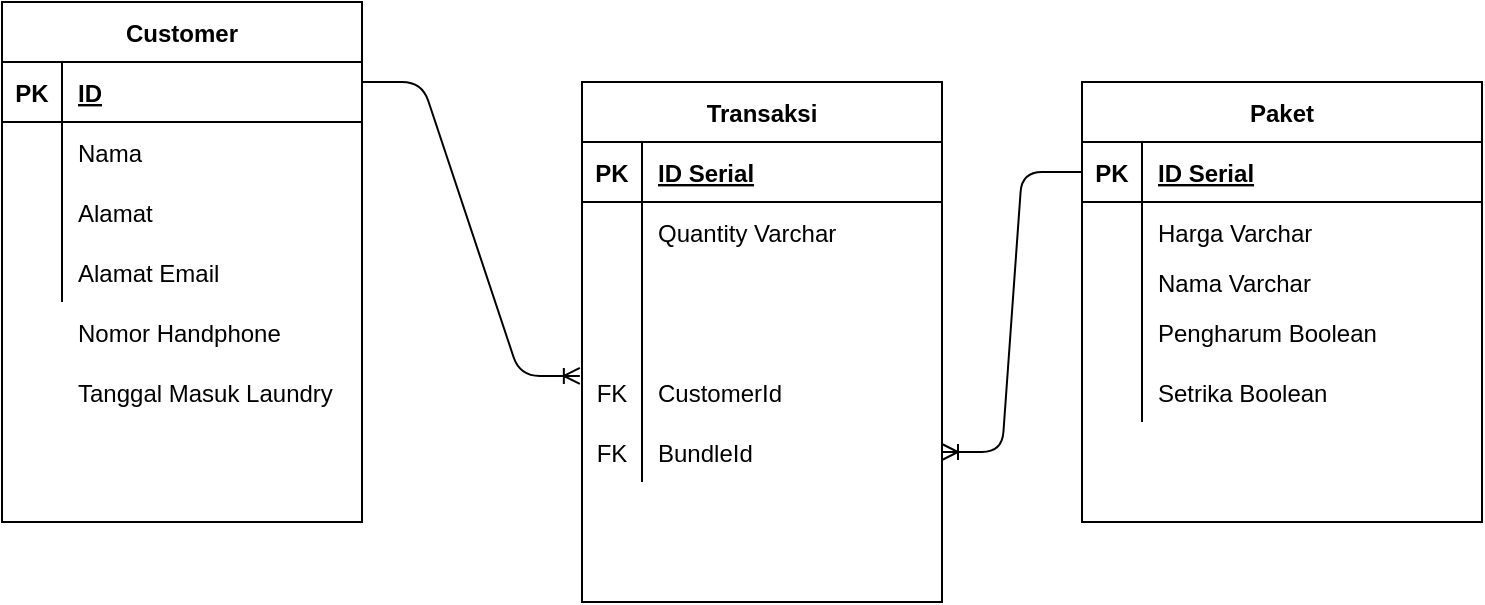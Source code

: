 <mxfile version="14.5.8"><diagram id="WyfmuF-nqirzQjlEd5Px" name="Page-1"><mxGraphModel dx="1422" dy="830" grid="1" gridSize="10" guides="1" tooltips="1" connect="1" arrows="1" fold="1" page="1" pageScale="1" pageWidth="850" pageHeight="1100" math="0" shadow="0"><root><mxCell id="0"/><mxCell id="1" parent="0"/><mxCell id="EasOw6qHpxR1is89uQfp-1" value="Customer" style="shape=table;startSize=30;container=1;collapsible=1;childLayout=tableLayout;fixedRows=1;rowLines=0;fontStyle=1;align=center;resizeLast=1;" vertex="1" parent="1"><mxGeometry x="20" y="220" width="180" height="260" as="geometry"/></mxCell><mxCell id="EasOw6qHpxR1is89uQfp-2" value="" style="shape=partialRectangle;collapsible=0;dropTarget=0;pointerEvents=0;fillColor=none;top=0;left=0;bottom=1;right=0;points=[[0,0.5],[1,0.5]];portConstraint=eastwest;" vertex="1" parent="EasOw6qHpxR1is89uQfp-1"><mxGeometry y="30" width="180" height="30" as="geometry"/></mxCell><mxCell id="EasOw6qHpxR1is89uQfp-3" value="PK" style="shape=partialRectangle;connectable=0;fillColor=none;top=0;left=0;bottom=0;right=0;fontStyle=1;overflow=hidden;" vertex="1" parent="EasOw6qHpxR1is89uQfp-2"><mxGeometry width="30" height="30" as="geometry"/></mxCell><mxCell id="EasOw6qHpxR1is89uQfp-4" value="ID" style="shape=partialRectangle;connectable=0;fillColor=none;top=0;left=0;bottom=0;right=0;align=left;spacingLeft=6;fontStyle=5;overflow=hidden;" vertex="1" parent="EasOw6qHpxR1is89uQfp-2"><mxGeometry x="30" width="150" height="30" as="geometry"/></mxCell><mxCell id="EasOw6qHpxR1is89uQfp-5" value="" style="shape=partialRectangle;collapsible=0;dropTarget=0;pointerEvents=0;fillColor=none;top=0;left=0;bottom=0;right=0;points=[[0,0.5],[1,0.5]];portConstraint=eastwest;" vertex="1" parent="EasOw6qHpxR1is89uQfp-1"><mxGeometry y="60" width="180" height="30" as="geometry"/></mxCell><mxCell id="EasOw6qHpxR1is89uQfp-6" value="" style="shape=partialRectangle;connectable=0;fillColor=none;top=0;left=0;bottom=0;right=0;editable=1;overflow=hidden;" vertex="1" parent="EasOw6qHpxR1is89uQfp-5"><mxGeometry width="30" height="30" as="geometry"/></mxCell><mxCell id="EasOw6qHpxR1is89uQfp-7" value="Nama" style="shape=partialRectangle;connectable=0;fillColor=none;top=0;left=0;bottom=0;right=0;align=left;spacingLeft=6;overflow=hidden;" vertex="1" parent="EasOw6qHpxR1is89uQfp-5"><mxGeometry x="30" width="150" height="30" as="geometry"/></mxCell><mxCell id="EasOw6qHpxR1is89uQfp-8" value="" style="shape=partialRectangle;collapsible=0;dropTarget=0;pointerEvents=0;fillColor=none;top=0;left=0;bottom=0;right=0;points=[[0,0.5],[1,0.5]];portConstraint=eastwest;" vertex="1" parent="EasOw6qHpxR1is89uQfp-1"><mxGeometry y="90" width="180" height="30" as="geometry"/></mxCell><mxCell id="EasOw6qHpxR1is89uQfp-9" value="" style="shape=partialRectangle;connectable=0;fillColor=none;top=0;left=0;bottom=0;right=0;editable=1;overflow=hidden;" vertex="1" parent="EasOw6qHpxR1is89uQfp-8"><mxGeometry width="30" height="30" as="geometry"/></mxCell><mxCell id="EasOw6qHpxR1is89uQfp-10" value="Alamat" style="shape=partialRectangle;connectable=0;fillColor=none;top=0;left=0;bottom=0;right=0;align=left;spacingLeft=6;overflow=hidden;" vertex="1" parent="EasOw6qHpxR1is89uQfp-8"><mxGeometry x="30" width="150" height="30" as="geometry"/></mxCell><mxCell id="EasOw6qHpxR1is89uQfp-11" value="" style="shape=partialRectangle;collapsible=0;dropTarget=0;pointerEvents=0;fillColor=none;top=0;left=0;bottom=0;right=0;points=[[0,0.5],[1,0.5]];portConstraint=eastwest;" vertex="1" parent="EasOw6qHpxR1is89uQfp-1"><mxGeometry y="120" width="180" height="30" as="geometry"/></mxCell><mxCell id="EasOw6qHpxR1is89uQfp-12" value="" style="shape=partialRectangle;connectable=0;fillColor=none;top=0;left=0;bottom=0;right=0;editable=1;overflow=hidden;" vertex="1" parent="EasOw6qHpxR1is89uQfp-11"><mxGeometry width="30" height="30" as="geometry"/></mxCell><mxCell id="EasOw6qHpxR1is89uQfp-13" value="Alamat Email" style="shape=partialRectangle;connectable=0;fillColor=none;top=0;left=0;bottom=0;right=0;align=left;spacingLeft=6;overflow=hidden;" vertex="1" parent="EasOw6qHpxR1is89uQfp-11"><mxGeometry x="30" width="150" height="30" as="geometry"/></mxCell><mxCell id="EasOw6qHpxR1is89uQfp-14" value="Transaksi" style="shape=table;startSize=30;container=1;collapsible=1;childLayout=tableLayout;fixedRows=1;rowLines=0;fontStyle=1;align=center;resizeLast=1;" vertex="1" parent="1"><mxGeometry x="310" y="260" width="180" height="260" as="geometry"/></mxCell><mxCell id="EasOw6qHpxR1is89uQfp-15" value="" style="shape=partialRectangle;collapsible=0;dropTarget=0;pointerEvents=0;fillColor=none;top=0;left=0;bottom=1;right=0;points=[[0,0.5],[1,0.5]];portConstraint=eastwest;" vertex="1" parent="EasOw6qHpxR1is89uQfp-14"><mxGeometry y="30" width="180" height="30" as="geometry"/></mxCell><mxCell id="EasOw6qHpxR1is89uQfp-16" value="PK" style="shape=partialRectangle;connectable=0;fillColor=none;top=0;left=0;bottom=0;right=0;fontStyle=1;overflow=hidden;" vertex="1" parent="EasOw6qHpxR1is89uQfp-15"><mxGeometry width="30" height="30" as="geometry"/></mxCell><mxCell id="EasOw6qHpxR1is89uQfp-17" value="ID Serial" style="shape=partialRectangle;connectable=0;fillColor=none;top=0;left=0;bottom=0;right=0;align=left;spacingLeft=6;fontStyle=5;overflow=hidden;" vertex="1" parent="EasOw6qHpxR1is89uQfp-15"><mxGeometry x="30" width="150" height="30" as="geometry"/></mxCell><mxCell id="EasOw6qHpxR1is89uQfp-18" value="" style="shape=partialRectangle;collapsible=0;dropTarget=0;pointerEvents=0;fillColor=none;top=0;left=0;bottom=0;right=0;points=[[0,0.5],[1,0.5]];portConstraint=eastwest;" vertex="1" parent="EasOw6qHpxR1is89uQfp-14"><mxGeometry y="60" width="180" height="30" as="geometry"/></mxCell><mxCell id="EasOw6qHpxR1is89uQfp-19" value="" style="shape=partialRectangle;connectable=0;fillColor=none;top=0;left=0;bottom=0;right=0;editable=1;overflow=hidden;" vertex="1" parent="EasOw6qHpxR1is89uQfp-18"><mxGeometry width="30" height="30" as="geometry"/></mxCell><mxCell id="EasOw6qHpxR1is89uQfp-20" value="" style="shape=partialRectangle;connectable=0;fillColor=none;top=0;left=0;bottom=0;right=0;align=left;spacingLeft=6;overflow=hidden;" vertex="1" parent="EasOw6qHpxR1is89uQfp-18"><mxGeometry x="30" width="150" height="30" as="geometry"/></mxCell><mxCell id="EasOw6qHpxR1is89uQfp-21" value="" style="shape=partialRectangle;collapsible=0;dropTarget=0;pointerEvents=0;fillColor=none;top=0;left=0;bottom=0;right=0;points=[[0,0.5],[1,0.5]];portConstraint=eastwest;" vertex="1" parent="EasOw6qHpxR1is89uQfp-14"><mxGeometry y="90" width="180" height="20" as="geometry"/></mxCell><mxCell id="EasOw6qHpxR1is89uQfp-22" value="" style="shape=partialRectangle;connectable=0;fillColor=none;top=0;left=0;bottom=0;right=0;editable=1;overflow=hidden;" vertex="1" parent="EasOw6qHpxR1is89uQfp-21"><mxGeometry width="30" height="20" as="geometry"/></mxCell><mxCell id="EasOw6qHpxR1is89uQfp-23" value="" style="shape=partialRectangle;connectable=0;fillColor=none;top=0;left=0;bottom=0;right=0;align=left;spacingLeft=6;overflow=hidden;" vertex="1" parent="EasOw6qHpxR1is89uQfp-21"><mxGeometry x="30" width="150" height="20" as="geometry"/></mxCell><mxCell id="EasOw6qHpxR1is89uQfp-24" value="" style="shape=partialRectangle;collapsible=0;dropTarget=0;pointerEvents=0;fillColor=none;top=0;left=0;bottom=0;right=0;points=[[0,0.5],[1,0.5]];portConstraint=eastwest;" vertex="1" parent="EasOw6qHpxR1is89uQfp-14"><mxGeometry y="110" width="180" height="30" as="geometry"/></mxCell><mxCell id="EasOw6qHpxR1is89uQfp-25" value="" style="shape=partialRectangle;connectable=0;fillColor=none;top=0;left=0;bottom=0;right=0;editable=1;overflow=hidden;" vertex="1" parent="EasOw6qHpxR1is89uQfp-24"><mxGeometry width="30" height="30" as="geometry"/></mxCell><mxCell id="EasOw6qHpxR1is89uQfp-26" value="" style="shape=partialRectangle;connectable=0;fillColor=none;top=0;left=0;bottom=0;right=0;align=left;spacingLeft=6;overflow=hidden;" vertex="1" parent="EasOw6qHpxR1is89uQfp-24"><mxGeometry x="30" width="150" height="30" as="geometry"/></mxCell><mxCell id="EasOw6qHpxR1is89uQfp-44" value="" style="shape=partialRectangle;collapsible=0;dropTarget=0;pointerEvents=0;fillColor=none;top=0;left=0;bottom=0;right=0;points=[[0,0.5],[1,0.5]];portConstraint=eastwest;" vertex="1" parent="EasOw6qHpxR1is89uQfp-14"><mxGeometry y="140" width="180" height="30" as="geometry"/></mxCell><mxCell id="EasOw6qHpxR1is89uQfp-45" value="FK" style="shape=partialRectangle;connectable=0;fillColor=none;top=0;left=0;bottom=0;right=0;fontStyle=0;overflow=hidden;" vertex="1" parent="EasOw6qHpxR1is89uQfp-44"><mxGeometry width="30" height="30" as="geometry"/></mxCell><mxCell id="EasOw6qHpxR1is89uQfp-46" value="CustomerId" style="shape=partialRectangle;connectable=0;fillColor=none;top=0;left=0;bottom=0;right=0;align=left;spacingLeft=6;fontStyle=0;overflow=hidden;" vertex="1" parent="EasOw6qHpxR1is89uQfp-44"><mxGeometry x="30" width="150" height="30" as="geometry"/></mxCell><mxCell id="EasOw6qHpxR1is89uQfp-49" value="" style="shape=partialRectangle;collapsible=0;dropTarget=0;pointerEvents=0;fillColor=none;top=0;left=0;bottom=0;right=0;points=[[0,0.5],[1,0.5]];portConstraint=eastwest;" vertex="1" parent="EasOw6qHpxR1is89uQfp-14"><mxGeometry y="170" width="180" height="30" as="geometry"/></mxCell><mxCell id="EasOw6qHpxR1is89uQfp-50" value="FK" style="shape=partialRectangle;connectable=0;fillColor=none;top=0;left=0;bottom=0;right=0;fontStyle=0;overflow=hidden;" vertex="1" parent="EasOw6qHpxR1is89uQfp-49"><mxGeometry width="30" height="30" as="geometry"/></mxCell><mxCell id="EasOw6qHpxR1is89uQfp-51" value="BundleId" style="shape=partialRectangle;connectable=0;fillColor=none;top=0;left=0;bottom=0;right=0;align=left;spacingLeft=6;fontStyle=0;overflow=hidden;" vertex="1" parent="EasOw6qHpxR1is89uQfp-49"><mxGeometry x="30" width="150" height="30" as="geometry"/></mxCell><mxCell id="EasOw6qHpxR1is89uQfp-27" value="Nomor Handphone" style="shape=partialRectangle;connectable=0;fillColor=none;top=0;left=0;bottom=0;right=0;align=left;spacingLeft=6;overflow=hidden;" vertex="1" parent="1"><mxGeometry x="50" y="370" width="150" height="30" as="geometry"/></mxCell><mxCell id="EasOw6qHpxR1is89uQfp-28" value="Tanggal Masuk Laundry" style="shape=partialRectangle;connectable=0;fillColor=none;top=0;left=0;bottom=0;right=0;align=left;spacingLeft=6;overflow=hidden;" vertex="1" parent="1"><mxGeometry x="50" y="400" width="150" height="30" as="geometry"/></mxCell><mxCell id="EasOw6qHpxR1is89uQfp-30" value="Paket" style="shape=table;startSize=30;container=1;collapsible=1;childLayout=tableLayout;fixedRows=1;rowLines=0;fontStyle=1;align=center;resizeLast=1;" vertex="1" parent="1"><mxGeometry x="560" y="260" width="200" height="220" as="geometry"/></mxCell><mxCell id="EasOw6qHpxR1is89uQfp-31" value="" style="shape=partialRectangle;collapsible=0;dropTarget=0;pointerEvents=0;fillColor=none;top=0;left=0;bottom=1;right=0;points=[[0,0.5],[1,0.5]];portConstraint=eastwest;" vertex="1" parent="EasOw6qHpxR1is89uQfp-30"><mxGeometry y="30" width="200" height="30" as="geometry"/></mxCell><mxCell id="EasOw6qHpxR1is89uQfp-32" value="PK" style="shape=partialRectangle;connectable=0;fillColor=none;top=0;left=0;bottom=0;right=0;fontStyle=1;overflow=hidden;" vertex="1" parent="EasOw6qHpxR1is89uQfp-31"><mxGeometry width="30" height="30" as="geometry"/></mxCell><mxCell id="EasOw6qHpxR1is89uQfp-33" value="ID Serial" style="shape=partialRectangle;connectable=0;fillColor=none;top=0;left=0;bottom=0;right=0;align=left;spacingLeft=6;fontStyle=5;overflow=hidden;" vertex="1" parent="EasOw6qHpxR1is89uQfp-31"><mxGeometry x="30" width="170" height="30" as="geometry"/></mxCell><mxCell id="EasOw6qHpxR1is89uQfp-34" value="" style="shape=partialRectangle;collapsible=0;dropTarget=0;pointerEvents=0;fillColor=none;top=0;left=0;bottom=0;right=0;points=[[0,0.5],[1,0.5]];portConstraint=eastwest;" vertex="1" parent="EasOw6qHpxR1is89uQfp-30"><mxGeometry y="60" width="200" height="30" as="geometry"/></mxCell><mxCell id="EasOw6qHpxR1is89uQfp-35" value="" style="shape=partialRectangle;connectable=0;fillColor=none;top=0;left=0;bottom=0;right=0;editable=1;overflow=hidden;" vertex="1" parent="EasOw6qHpxR1is89uQfp-34"><mxGeometry width="30" height="30" as="geometry"/></mxCell><mxCell id="EasOw6qHpxR1is89uQfp-36" value="Harga Varchar" style="shape=partialRectangle;connectable=0;fillColor=none;top=0;left=0;bottom=0;right=0;align=left;spacingLeft=6;overflow=hidden;" vertex="1" parent="EasOw6qHpxR1is89uQfp-34"><mxGeometry x="30" width="170" height="30" as="geometry"/></mxCell><mxCell id="EasOw6qHpxR1is89uQfp-37" value="" style="shape=partialRectangle;collapsible=0;dropTarget=0;pointerEvents=0;fillColor=none;top=0;left=0;bottom=0;right=0;points=[[0,0.5],[1,0.5]];portConstraint=eastwest;" vertex="1" parent="EasOw6qHpxR1is89uQfp-30"><mxGeometry y="90" width="200" height="20" as="geometry"/></mxCell><mxCell id="EasOw6qHpxR1is89uQfp-38" value="" style="shape=partialRectangle;connectable=0;fillColor=none;top=0;left=0;bottom=0;right=0;editable=1;overflow=hidden;" vertex="1" parent="EasOw6qHpxR1is89uQfp-37"><mxGeometry width="30" height="20" as="geometry"/></mxCell><mxCell id="EasOw6qHpxR1is89uQfp-39" value="Nama Varchar" style="shape=partialRectangle;connectable=0;fillColor=none;top=0;left=0;bottom=0;right=0;align=left;spacingLeft=6;overflow=hidden;" vertex="1" parent="EasOw6qHpxR1is89uQfp-37"><mxGeometry x="30" width="170" height="20" as="geometry"/></mxCell><mxCell id="EasOw6qHpxR1is89uQfp-40" value="" style="shape=partialRectangle;collapsible=0;dropTarget=0;pointerEvents=0;fillColor=none;top=0;left=0;bottom=0;right=0;points=[[0,0.5],[1,0.5]];portConstraint=eastwest;" vertex="1" parent="EasOw6qHpxR1is89uQfp-30"><mxGeometry y="110" width="200" height="30" as="geometry"/></mxCell><mxCell id="EasOw6qHpxR1is89uQfp-41" value="" style="shape=partialRectangle;connectable=0;fillColor=none;top=0;left=0;bottom=0;right=0;editable=1;overflow=hidden;" vertex="1" parent="EasOw6qHpxR1is89uQfp-40"><mxGeometry width="30" height="30" as="geometry"/></mxCell><mxCell id="EasOw6qHpxR1is89uQfp-42" value="Pengharum Boolean" style="shape=partialRectangle;connectable=0;fillColor=none;top=0;left=0;bottom=0;right=0;align=left;spacingLeft=6;overflow=hidden;" vertex="1" parent="EasOw6qHpxR1is89uQfp-40"><mxGeometry x="30" width="170" height="30" as="geometry"/></mxCell><mxCell id="EasOw6qHpxR1is89uQfp-71" value="" style="shape=partialRectangle;collapsible=0;dropTarget=0;pointerEvents=0;fillColor=none;top=0;left=0;bottom=0;right=0;points=[[0,0.5],[1,0.5]];portConstraint=eastwest;" vertex="1" parent="EasOw6qHpxR1is89uQfp-30"><mxGeometry y="140" width="200" height="30" as="geometry"/></mxCell><mxCell id="EasOw6qHpxR1is89uQfp-72" value="" style="shape=partialRectangle;connectable=0;fillColor=none;top=0;left=0;bottom=0;right=0;fontStyle=0;overflow=hidden;" vertex="1" parent="EasOw6qHpxR1is89uQfp-71"><mxGeometry width="30" height="30" as="geometry"/></mxCell><mxCell id="EasOw6qHpxR1is89uQfp-73" value="" style="shape=partialRectangle;connectable=0;fillColor=none;top=0;left=0;bottom=0;right=0;align=left;spacingLeft=6;fontStyle=0;overflow=hidden;" vertex="1" parent="EasOw6qHpxR1is89uQfp-71"><mxGeometry x="30" width="170" height="30" as="geometry"/></mxCell><mxCell id="EasOw6qHpxR1is89uQfp-53" value="" style="edgeStyle=entityRelationEdgeStyle;fontSize=12;html=1;endArrow=ERoneToMany;entryX=-0.006;entryY=0.233;entryDx=0;entryDy=0;entryPerimeter=0;" edge="1" parent="1" target="EasOw6qHpxR1is89uQfp-44"><mxGeometry width="100" height="100" relative="1" as="geometry"><mxPoint x="200" y="260" as="sourcePoint"/><mxPoint x="470" y="370" as="targetPoint"/></mxGeometry></mxCell><mxCell id="EasOw6qHpxR1is89uQfp-54" value="" style="edgeStyle=entityRelationEdgeStyle;fontSize=12;html=1;endArrow=ERoneToMany;" edge="1" parent="1" source="EasOw6qHpxR1is89uQfp-31" target="EasOw6qHpxR1is89uQfp-49"><mxGeometry width="100" height="100" relative="1" as="geometry"><mxPoint x="370" y="470" as="sourcePoint"/><mxPoint x="470" y="370" as="targetPoint"/></mxGeometry></mxCell><mxCell id="EasOw6qHpxR1is89uQfp-75" value="Setrika Boolean" style="shape=partialRectangle;connectable=0;fillColor=none;top=0;left=0;bottom=0;right=0;align=left;spacingLeft=6;overflow=hidden;" vertex="1" parent="1"><mxGeometry x="590" y="400" width="170" height="30" as="geometry"/></mxCell><mxCell id="EasOw6qHpxR1is89uQfp-77" value="Quantity Varchar" style="shape=partialRectangle;connectable=0;fillColor=none;top=0;left=0;bottom=0;right=0;align=left;spacingLeft=6;overflow=hidden;" vertex="1" parent="1"><mxGeometry x="340" y="320" width="170" height="30" as="geometry"/></mxCell></root></mxGraphModel></diagram></mxfile>